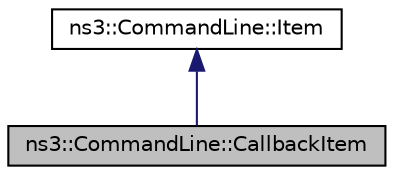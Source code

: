 digraph "ns3::CommandLine::CallbackItem"
{
 // LATEX_PDF_SIZE
  edge [fontname="Helvetica",fontsize="10",labelfontname="Helvetica",labelfontsize="10"];
  node [fontname="Helvetica",fontsize="10",shape=record];
  Node1 [label="ns3::CommandLine::CallbackItem",height=0.2,width=0.4,color="black", fillcolor="grey75", style="filled", fontcolor="black",tooltip="An argument Item using a Callback to parse the input."];
  Node2 -> Node1 [dir="back",color="midnightblue",fontsize="10",style="solid",fontname="Helvetica"];
  Node2 [label="ns3::CommandLine::Item",height=0.2,width=0.4,color="black", fillcolor="white", style="filled",URL="$classns3_1_1_command_line_1_1_item.html",tooltip="The argument abstract base class."];
}
